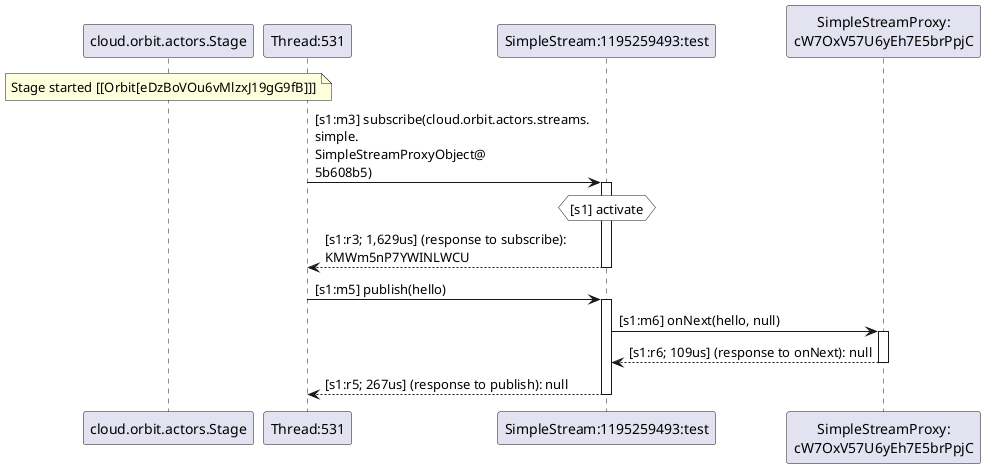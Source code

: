 @startuml
note over "cloud.orbit.actors.Stage": Stage started [[Orbit[eDzBoVOu6vMlzxJ19gG9fB]]]
"Thread:531" -> "SimpleStream:1195259493:test" : [s1:m3] subscribe(cloud.orbit.actors.streams.\nsimple.\nSimpleStreamProxyObject@\n5b608b5)
activate "SimpleStream:1195259493:test"
hnote over "SimpleStream:1195259493:test" #white : [s1] activate
"SimpleStream:1195259493:test" --> "Thread:531" : [s1:r3; 1,629us] (response to subscribe): \nKMWm5nP7YWINLWCU
deactivate "SimpleStream:1195259493:test"
"Thread:531" -> "SimpleStream:1195259493:test" : [s1:m5] publish(hello)
activate "SimpleStream:1195259493:test"
"SimpleStream:1195259493:test" -> "SimpleStreamProxy:\ncW7OxV57U6yEh7E5brPpjC" : [s1:m6] onNext(hello, null)
activate "SimpleStreamProxy:\ncW7OxV57U6yEh7E5brPpjC"
"SimpleStreamProxy:\ncW7OxV57U6yEh7E5brPpjC" --> "SimpleStream:1195259493:test" : [s1:r6; 109us] (response to onNext): null
deactivate "SimpleStreamProxy:\ncW7OxV57U6yEh7E5brPpjC"
"SimpleStream:1195259493:test" --> "Thread:531" : [s1:r5; 267us] (response to publish): null
deactivate "SimpleStream:1195259493:test"
@enduml
